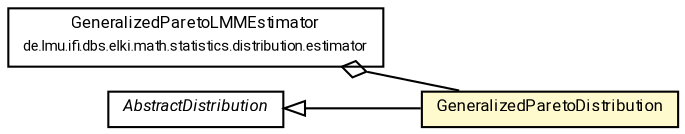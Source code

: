 #!/usr/local/bin/dot
#
# Class diagram 
# Generated by UMLGraph version R5_7_2-60-g0e99a6 (http://www.spinellis.gr/umlgraph/)
#

digraph G {
	graph [fontnames="svg"]
	edge [fontname="Roboto",fontsize=7,labelfontname="Roboto",labelfontsize=7,color="black"];
	node [fontname="Roboto",fontcolor="black",fontsize=8,shape=plaintext,margin=0,width=0,height=0];
	nodesep=0.15;
	ranksep=0.25;
	rankdir=LR;
	// de.lmu.ifi.dbs.elki.math.statistics.distribution.estimator.GeneralizedParetoLMMEstimator
	c4710626 [label=<<table title="de.lmu.ifi.dbs.elki.math.statistics.distribution.estimator.GeneralizedParetoLMMEstimator" border="0" cellborder="1" cellspacing="0" cellpadding="2" href="estimator/GeneralizedParetoLMMEstimator.html" target="_parent">
		<tr><td><table border="0" cellspacing="0" cellpadding="1">
		<tr><td align="center" balign="center"> <font face="Roboto">GeneralizedParetoLMMEstimator</font> </td></tr>
		<tr><td align="center" balign="center"> <font face="Roboto" point-size="7.0">de.lmu.ifi.dbs.elki.math.statistics.distribution.estimator</font> </td></tr>
		</table></td></tr>
		</table>>, URL="estimator/GeneralizedParetoLMMEstimator.html"];
	// de.lmu.ifi.dbs.elki.math.statistics.distribution.GeneralizedParetoDistribution
	c4710717 [label=<<table title="de.lmu.ifi.dbs.elki.math.statistics.distribution.GeneralizedParetoDistribution" border="0" cellborder="1" cellspacing="0" cellpadding="2" bgcolor="lemonChiffon" href="GeneralizedParetoDistribution.html" target="_parent">
		<tr><td><table border="0" cellspacing="0" cellpadding="1">
		<tr><td align="center" balign="center"> <font face="Roboto">GeneralizedParetoDistribution</font> </td></tr>
		</table></td></tr>
		</table>>, URL="GeneralizedParetoDistribution.html"];
	// de.lmu.ifi.dbs.elki.math.statistics.distribution.AbstractDistribution
	c4710741 [label=<<table title="de.lmu.ifi.dbs.elki.math.statistics.distribution.AbstractDistribution" border="0" cellborder="1" cellspacing="0" cellpadding="2" href="AbstractDistribution.html" target="_parent">
		<tr><td><table border="0" cellspacing="0" cellpadding="1">
		<tr><td align="center" balign="center"> <font face="Roboto"><i>AbstractDistribution</i></font> </td></tr>
		</table></td></tr>
		</table>>, URL="AbstractDistribution.html"];
	// de.lmu.ifi.dbs.elki.math.statistics.distribution.estimator.GeneralizedParetoLMMEstimator has de.lmu.ifi.dbs.elki.math.statistics.distribution.GeneralizedParetoDistribution
	c4710626 -> c4710717 [arrowhead=none,arrowtail=ediamond,dir=back,weight=4];
	// de.lmu.ifi.dbs.elki.math.statistics.distribution.GeneralizedParetoDistribution extends de.lmu.ifi.dbs.elki.math.statistics.distribution.AbstractDistribution
	c4710741 -> c4710717 [arrowtail=empty,dir=back,weight=10];
}

